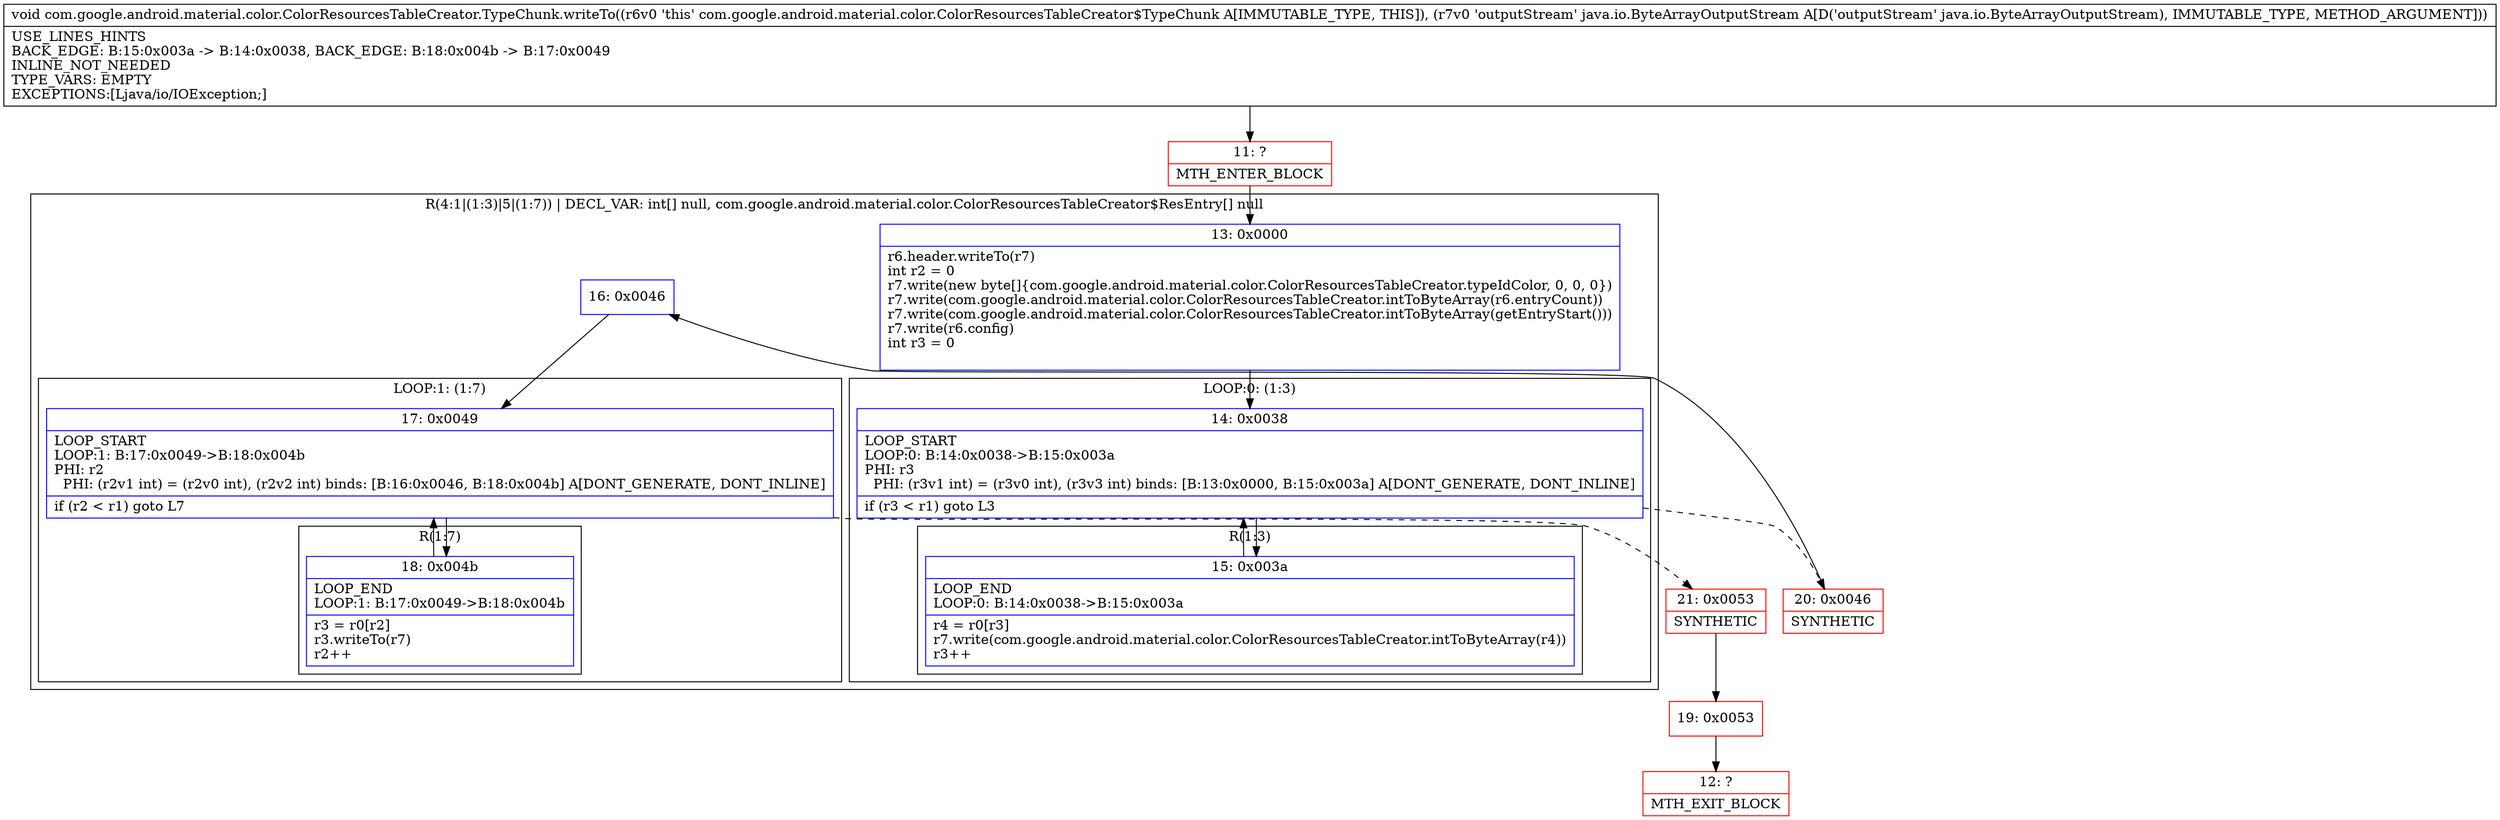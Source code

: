 digraph "CFG forcom.google.android.material.color.ColorResourcesTableCreator.TypeChunk.writeTo(Ljava\/io\/ByteArrayOutputStream;)V" {
subgraph cluster_Region_1075335696 {
label = "R(4:1|(1:3)|5|(1:7)) | DECL_VAR: int[] null, com.google.android.material.color.ColorResourcesTableCreator$ResEntry[] null\l";
node [shape=record,color=blue];
Node_13 [shape=record,label="{13\:\ 0x0000|r6.header.writeTo(r7)\lint r2 = 0\lr7.write(new byte[]\{com.google.android.material.color.ColorResourcesTableCreator.typeIdColor, 0, 0, 0\})\lr7.write(com.google.android.material.color.ColorResourcesTableCreator.intToByteArray(r6.entryCount))\lr7.write(com.google.android.material.color.ColorResourcesTableCreator.intToByteArray(getEntryStart()))\lr7.write(r6.config)\lint r3 = 0\l\l}"];
subgraph cluster_LoopRegion_1055122832 {
label = "LOOP:0: (1:3)";
node [shape=record,color=blue];
Node_14 [shape=record,label="{14\:\ 0x0038|LOOP_START\lLOOP:0: B:14:0x0038\-\>B:15:0x003a\lPHI: r3 \l  PHI: (r3v1 int) = (r3v0 int), (r3v3 int) binds: [B:13:0x0000, B:15:0x003a] A[DONT_GENERATE, DONT_INLINE]\l|if (r3 \< r1) goto L3\l}"];
subgraph cluster_Region_1680506161 {
label = "R(1:3)";
node [shape=record,color=blue];
Node_15 [shape=record,label="{15\:\ 0x003a|LOOP_END\lLOOP:0: B:14:0x0038\-\>B:15:0x003a\l|r4 = r0[r3]\lr7.write(com.google.android.material.color.ColorResourcesTableCreator.intToByteArray(r4))\lr3++\l}"];
}
}
Node_16 [shape=record,label="{16\:\ 0x0046}"];
subgraph cluster_LoopRegion_1894906317 {
label = "LOOP:1: (1:7)";
node [shape=record,color=blue];
Node_17 [shape=record,label="{17\:\ 0x0049|LOOP_START\lLOOP:1: B:17:0x0049\-\>B:18:0x004b\lPHI: r2 \l  PHI: (r2v1 int) = (r2v0 int), (r2v2 int) binds: [B:16:0x0046, B:18:0x004b] A[DONT_GENERATE, DONT_INLINE]\l|if (r2 \< r1) goto L7\l}"];
subgraph cluster_Region_789927421 {
label = "R(1:7)";
node [shape=record,color=blue];
Node_18 [shape=record,label="{18\:\ 0x004b|LOOP_END\lLOOP:1: B:17:0x0049\-\>B:18:0x004b\l|r3 = r0[r2]\lr3.writeTo(r7)\lr2++\l}"];
}
}
}
Node_11 [shape=record,color=red,label="{11\:\ ?|MTH_ENTER_BLOCK\l}"];
Node_20 [shape=record,color=red,label="{20\:\ 0x0046|SYNTHETIC\l}"];
Node_21 [shape=record,color=red,label="{21\:\ 0x0053|SYNTHETIC\l}"];
Node_19 [shape=record,color=red,label="{19\:\ 0x0053}"];
Node_12 [shape=record,color=red,label="{12\:\ ?|MTH_EXIT_BLOCK\l}"];
MethodNode[shape=record,label="{void com.google.android.material.color.ColorResourcesTableCreator.TypeChunk.writeTo((r6v0 'this' com.google.android.material.color.ColorResourcesTableCreator$TypeChunk A[IMMUTABLE_TYPE, THIS]), (r7v0 'outputStream' java.io.ByteArrayOutputStream A[D('outputStream' java.io.ByteArrayOutputStream), IMMUTABLE_TYPE, METHOD_ARGUMENT]))  | USE_LINES_HINTS\lBACK_EDGE: B:15:0x003a \-\> B:14:0x0038, BACK_EDGE: B:18:0x004b \-\> B:17:0x0049\lINLINE_NOT_NEEDED\lTYPE_VARS: EMPTY\lEXCEPTIONS:[Ljava\/io\/IOException;]\l}"];
MethodNode -> Node_11;Node_13 -> Node_14;
Node_14 -> Node_15;
Node_14 -> Node_20[style=dashed];
Node_15 -> Node_14;
Node_16 -> Node_17;
Node_17 -> Node_18;
Node_17 -> Node_21[style=dashed];
Node_18 -> Node_17;
Node_11 -> Node_13;
Node_20 -> Node_16;
Node_21 -> Node_19;
Node_19 -> Node_12;
}

